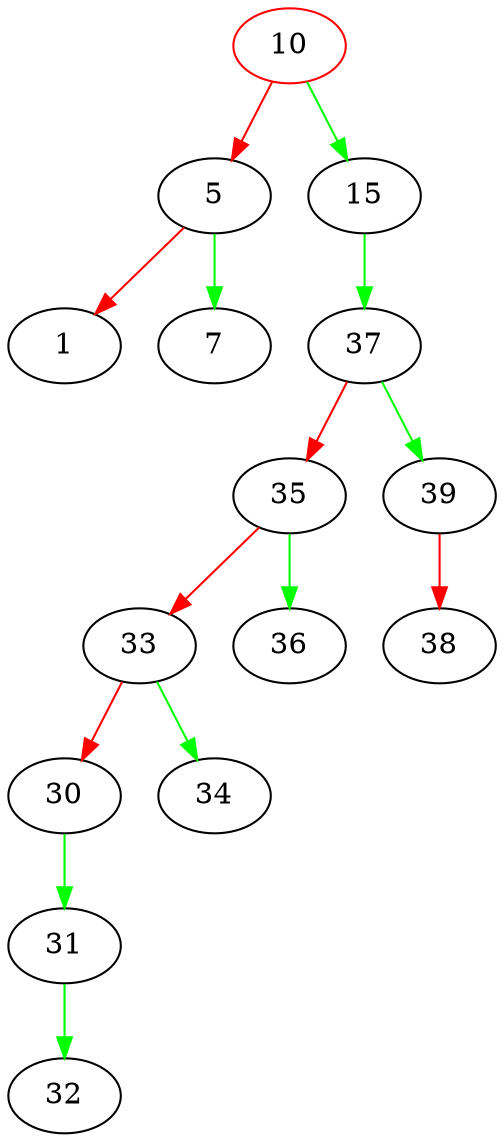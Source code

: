 digraph G{
10[color=red];
10->5[color=red];
5->1[color=red];
5->7[color=green];
10->15[color=green];
15->37[color=green];
37->35[color=red];
35->33[color=red];
33->30[color=red];
30->31[color=green];
31->32[color=green];
33->34[color=green];
35->36[color=green];
37->39[color=green];
39->38[color=red];
}
